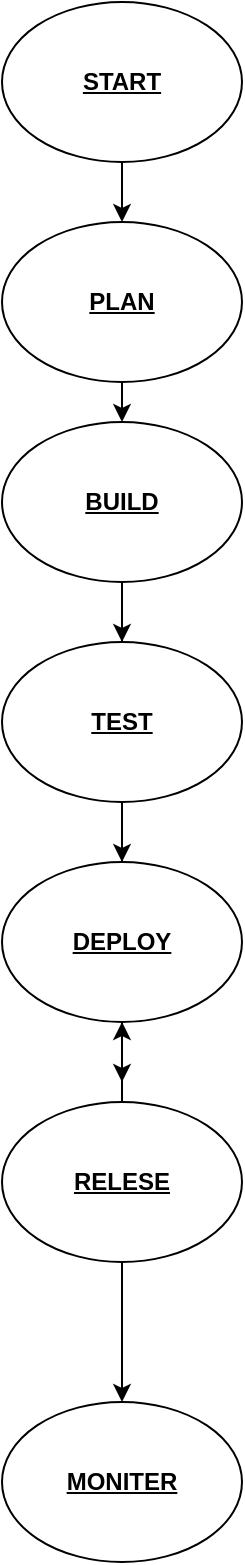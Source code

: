 <mxfile version="28.0.7">
  <diagram name="Page-1" id="mCHTtf2Oad6Zhs1pn6fg">
    <mxGraphModel dx="1042" dy="658" grid="1" gridSize="10" guides="1" tooltips="1" connect="1" arrows="1" fold="1" page="1" pageScale="1" pageWidth="850" pageHeight="1100" math="0" shadow="0">
      <root>
        <mxCell id="0" />
        <mxCell id="1" parent="0" />
        <mxCell id="4kdyGq4Hmax_bDUQ9V_1-4" value="&lt;b&gt;&lt;span style=&quot;background-color: light-dark(#ffffff, var(--ge-dark-color, #121212));&quot;&gt;&lt;u&gt;START&lt;/u&gt;&lt;/span&gt;&lt;/b&gt;" style="ellipse;whiteSpace=wrap;html=1;" vertex="1" parent="1">
          <mxGeometry x="360" y="60" width="120" height="80" as="geometry" />
        </mxCell>
        <mxCell id="4kdyGq4Hmax_bDUQ9V_1-5" value="&lt;b&gt;&lt;u&gt;PLAN&lt;/u&gt;&lt;/b&gt;" style="ellipse;whiteSpace=wrap;html=1;" vertex="1" parent="1">
          <mxGeometry x="360" y="170" width="120" height="80" as="geometry" />
        </mxCell>
        <mxCell id="4kdyGq4Hmax_bDUQ9V_1-17" style="edgeStyle=orthogonalEdgeStyle;rounded=0;orthogonalLoop=1;jettySize=auto;html=1;" edge="1" parent="1" source="4kdyGq4Hmax_bDUQ9V_1-8" target="4kdyGq4Hmax_bDUQ9V_1-10">
          <mxGeometry relative="1" as="geometry" />
        </mxCell>
        <mxCell id="4kdyGq4Hmax_bDUQ9V_1-18" style="edgeStyle=orthogonalEdgeStyle;rounded=0;orthogonalLoop=1;jettySize=auto;html=1;" edge="1" parent="1" source="4kdyGq4Hmax_bDUQ9V_1-8" target="4kdyGq4Hmax_bDUQ9V_1-11">
          <mxGeometry relative="1" as="geometry" />
        </mxCell>
        <mxCell id="4kdyGq4Hmax_bDUQ9V_1-21" style="edgeStyle=orthogonalEdgeStyle;rounded=0;orthogonalLoop=1;jettySize=auto;html=1;" edge="1" parent="1" source="4kdyGq4Hmax_bDUQ9V_1-8">
          <mxGeometry relative="1" as="geometry">
            <mxPoint x="420" y="600" as="targetPoint" />
          </mxGeometry>
        </mxCell>
        <mxCell id="4kdyGq4Hmax_bDUQ9V_1-8" value="&lt;b&gt;&lt;u&gt;BUILD&lt;/u&gt;&lt;/b&gt;" style="ellipse;whiteSpace=wrap;html=1;" vertex="1" parent="1">
          <mxGeometry x="360" y="270" width="120" height="80" as="geometry" />
        </mxCell>
        <mxCell id="4kdyGq4Hmax_bDUQ9V_1-10" value="&lt;b&gt;&lt;u&gt;TEST&lt;/u&gt;&lt;/b&gt;" style="ellipse;whiteSpace=wrap;html=1;" vertex="1" parent="1">
          <mxGeometry x="360" y="380" width="120" height="80" as="geometry" />
        </mxCell>
        <mxCell id="4kdyGq4Hmax_bDUQ9V_1-11" value="&lt;b&gt;&lt;u&gt;DEPLOY&lt;/u&gt;&lt;/b&gt;" style="ellipse;whiteSpace=wrap;html=1;" vertex="1" parent="1">
          <mxGeometry x="360" y="490" width="120" height="80" as="geometry" />
        </mxCell>
        <mxCell id="4kdyGq4Hmax_bDUQ9V_1-24" style="edgeStyle=orthogonalEdgeStyle;rounded=0;orthogonalLoop=1;jettySize=auto;html=1;entryX=0.5;entryY=0;entryDx=0;entryDy=0;" edge="1" parent="1" source="4kdyGq4Hmax_bDUQ9V_1-12" target="4kdyGq4Hmax_bDUQ9V_1-13">
          <mxGeometry relative="1" as="geometry" />
        </mxCell>
        <mxCell id="4kdyGq4Hmax_bDUQ9V_1-25" value="" style="edgeStyle=orthogonalEdgeStyle;rounded=0;orthogonalLoop=1;jettySize=auto;html=1;" edge="1" parent="1" source="4kdyGq4Hmax_bDUQ9V_1-12" target="4kdyGq4Hmax_bDUQ9V_1-11">
          <mxGeometry relative="1" as="geometry" />
        </mxCell>
        <mxCell id="4kdyGq4Hmax_bDUQ9V_1-12" value="&lt;b&gt;&lt;u&gt;RELESE&lt;/u&gt;&lt;/b&gt;" style="ellipse;whiteSpace=wrap;html=1;" vertex="1" parent="1">
          <mxGeometry x="360" y="610" width="120" height="80" as="geometry" />
        </mxCell>
        <mxCell id="4kdyGq4Hmax_bDUQ9V_1-13" value="&lt;b&gt;&lt;u&gt;MONITER&lt;/u&gt;&lt;/b&gt;" style="ellipse;whiteSpace=wrap;html=1;" vertex="1" parent="1">
          <mxGeometry x="360" y="760" width="120" height="80" as="geometry" />
        </mxCell>
        <mxCell id="4kdyGq4Hmax_bDUQ9V_1-15" value="" style="endArrow=classic;html=1;rounded=0;exitX=0.5;exitY=1;exitDx=0;exitDy=0;" edge="1" parent="1" source="4kdyGq4Hmax_bDUQ9V_1-4">
          <mxGeometry width="50" height="50" relative="1" as="geometry">
            <mxPoint x="430" y="319.2" as="sourcePoint" />
            <mxPoint x="420" y="170" as="targetPoint" />
            <Array as="points" />
          </mxGeometry>
        </mxCell>
        <mxCell id="4kdyGq4Hmax_bDUQ9V_1-22" value="" style="endArrow=classic;html=1;rounded=0;exitX=0.5;exitY=1;exitDx=0;exitDy=0;entryX=0.5;entryY=0;entryDx=0;entryDy=0;" edge="1" parent="1" source="4kdyGq4Hmax_bDUQ9V_1-5" target="4kdyGq4Hmax_bDUQ9V_1-8">
          <mxGeometry width="50" height="50" relative="1" as="geometry">
            <mxPoint x="500" y="280" as="sourcePoint" />
            <mxPoint x="420" y="260" as="targetPoint" />
          </mxGeometry>
        </mxCell>
      </root>
    </mxGraphModel>
  </diagram>
</mxfile>

